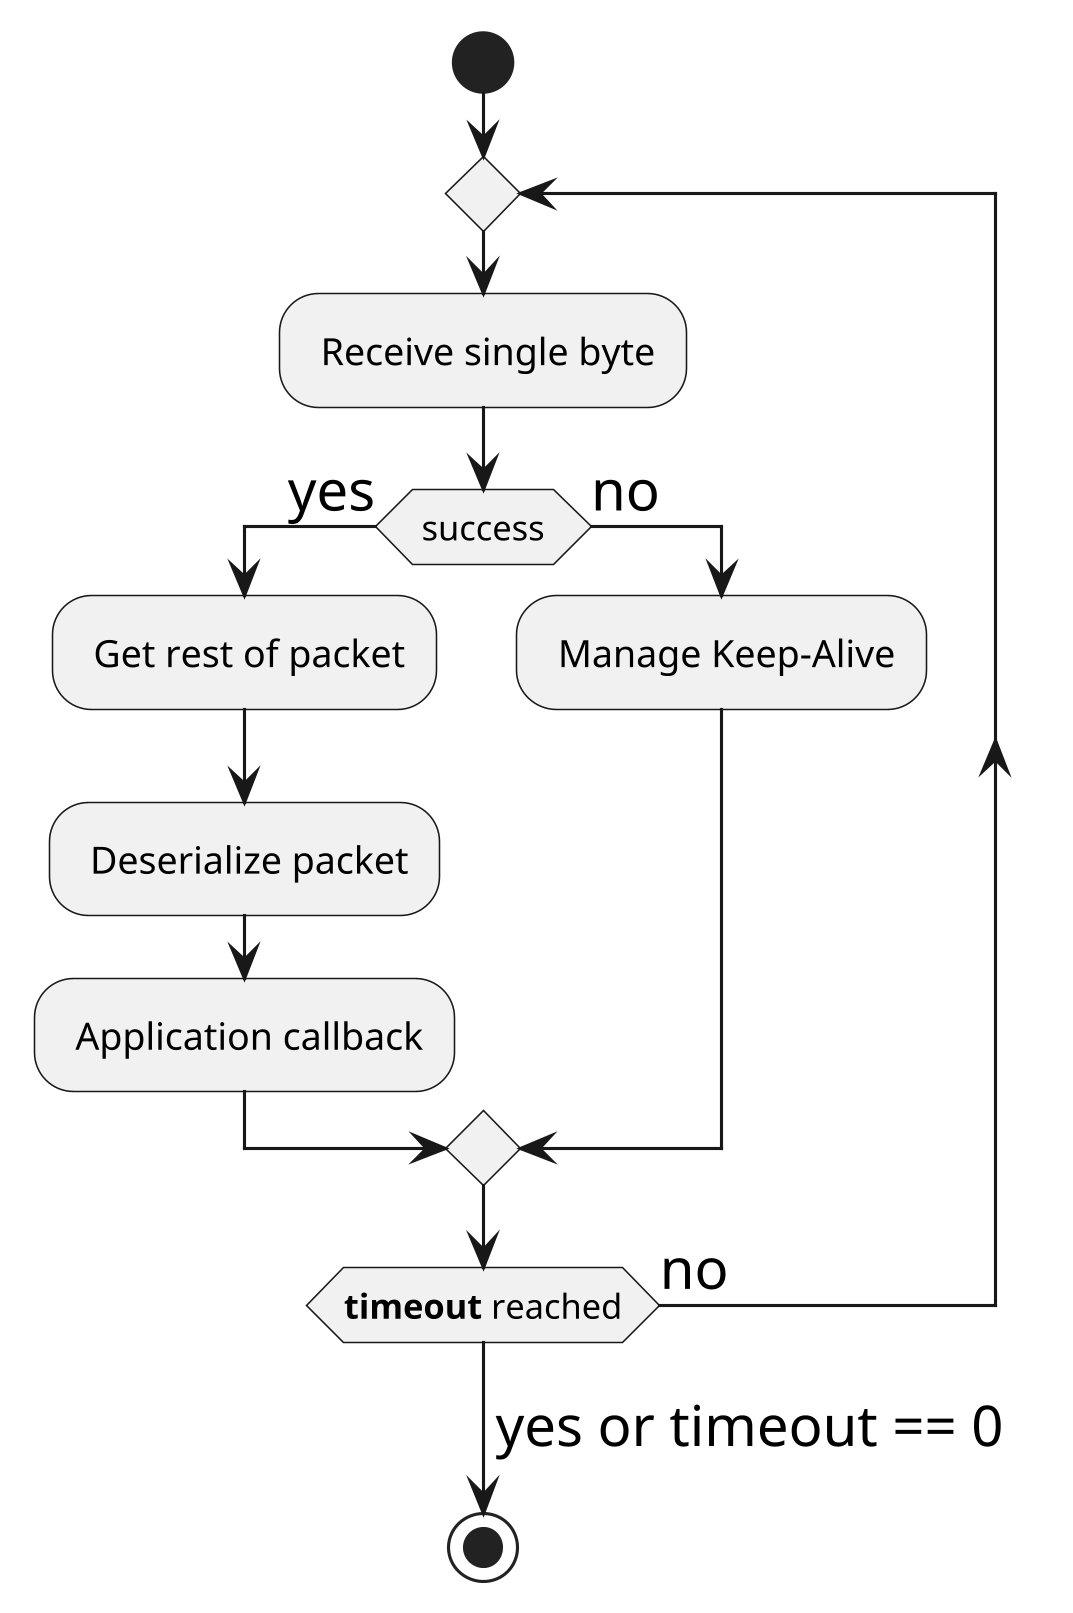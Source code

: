 @startuml
skinparam dpi 300
skinparam ArrowFontSize 18

start

repeat
	: Receive single byte;
    if( success ) then (yes)
     	: Get rest of packet;
    	: Deserialize packet;
        : Application callback;
    else (no)
    	: Manage Keep-Alive;
    endif

repeat while (**timeout** reached) is (no)
-> yes or timeout == 0;

stop

@enduml

